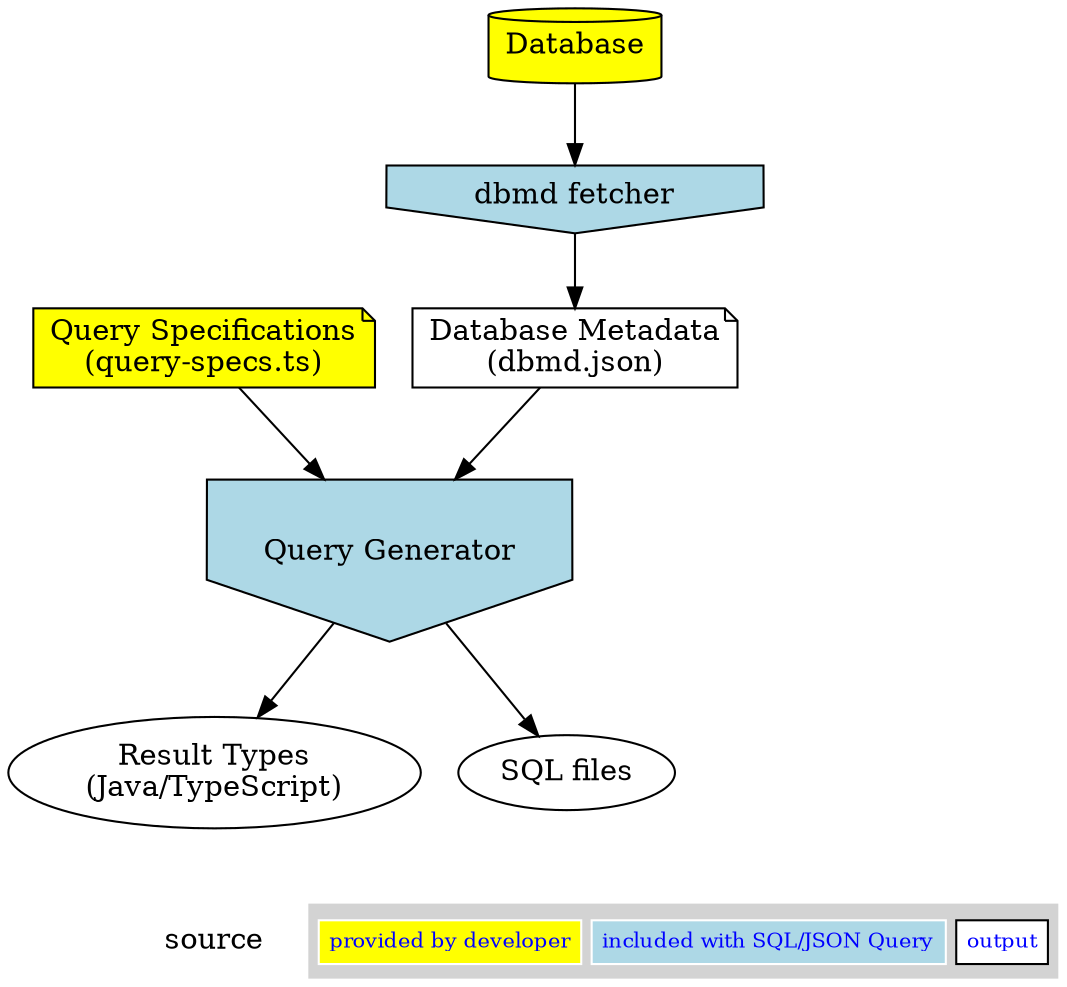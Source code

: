 digraph  Diagram1 {
  {
    qs [label="Query Specifications\n(query-specs.ts)" shape=note style=filled fillcolor=yellow]
    dbmd [label="Database Metadata\n(dbmd.json)" shape=note]
    mdf [label="dbmd fetcher" shape=invhouse style=filled fillcolor=lightblue]
    db [label="Database" shape=cylinder style=filled fillcolor=yellow]
    rd [label="Result Types\n(Java/TypeScript)" ]
    sjq [label="Query Generator" shape=invhouse height=1.2 style=filled fillcolor=lightblue]
    sql [label="SQL files"]
  }
  db -> mdf -> dbmd
  qs -> sjq
  dbmd -> sjq
  sjq -> sql
  sjq -> rd

  { rank = sink;
    space [shape="rectangle" fixedsize=true  label="source" color="none"]
    node [margin=0 fontcolor=blue fontsize=10  style=filled]
    Legend [shape=none, label=<
    <TABLE BORDER="0" CELLBORDER="1" CELLSPACING="5" CELLPADDING="4">
     <TR>
      <TD color="white" bgcolor="yellow">provided by developer</TD>
      <TD color="white"  bgcolor="lightblue">included with SQL/JSON Query</TD>
      <TD bgcolor="white">output</TD>
     </TR>
    </TABLE>
   >];
  }
}
